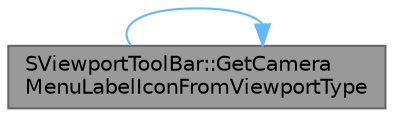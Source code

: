 digraph "SViewportToolBar::GetCameraMenuLabelIconFromViewportType"
{
 // INTERACTIVE_SVG=YES
 // LATEX_PDF_SIZE
  bgcolor="transparent";
  edge [fontname=Helvetica,fontsize=10,labelfontname=Helvetica,labelfontsize=10];
  node [fontname=Helvetica,fontsize=10,shape=box,height=0.2,width=0.4];
  rankdir="RL";
  Node1 [id="Node000001",label="SViewportToolBar::GetCamera\lMenuLabelIconFromViewportType",height=0.2,width=0.4,color="gray40", fillcolor="grey60", style="filled", fontcolor="black",tooltip="Returns the label icon for the \"Camera\" tool bar menu, which changes depending on the viewport type."];
  Node1 -> Node1 [id="edge1_Node000001_Node000001",dir="back",color="steelblue1",style="solid",tooltip=" "];
}
